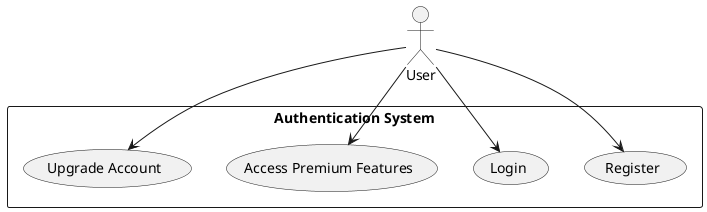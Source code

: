 @startuml use_case_diagram
actor User

rectangle "Authentication System" {
  (Register)
  (Login)
  (Access Premium Features)
  (Upgrade Account)
}

User --> (Register)
User --> (Login)
User --> (Access Premium Features)
User --> (Upgrade Account)
@enduml
